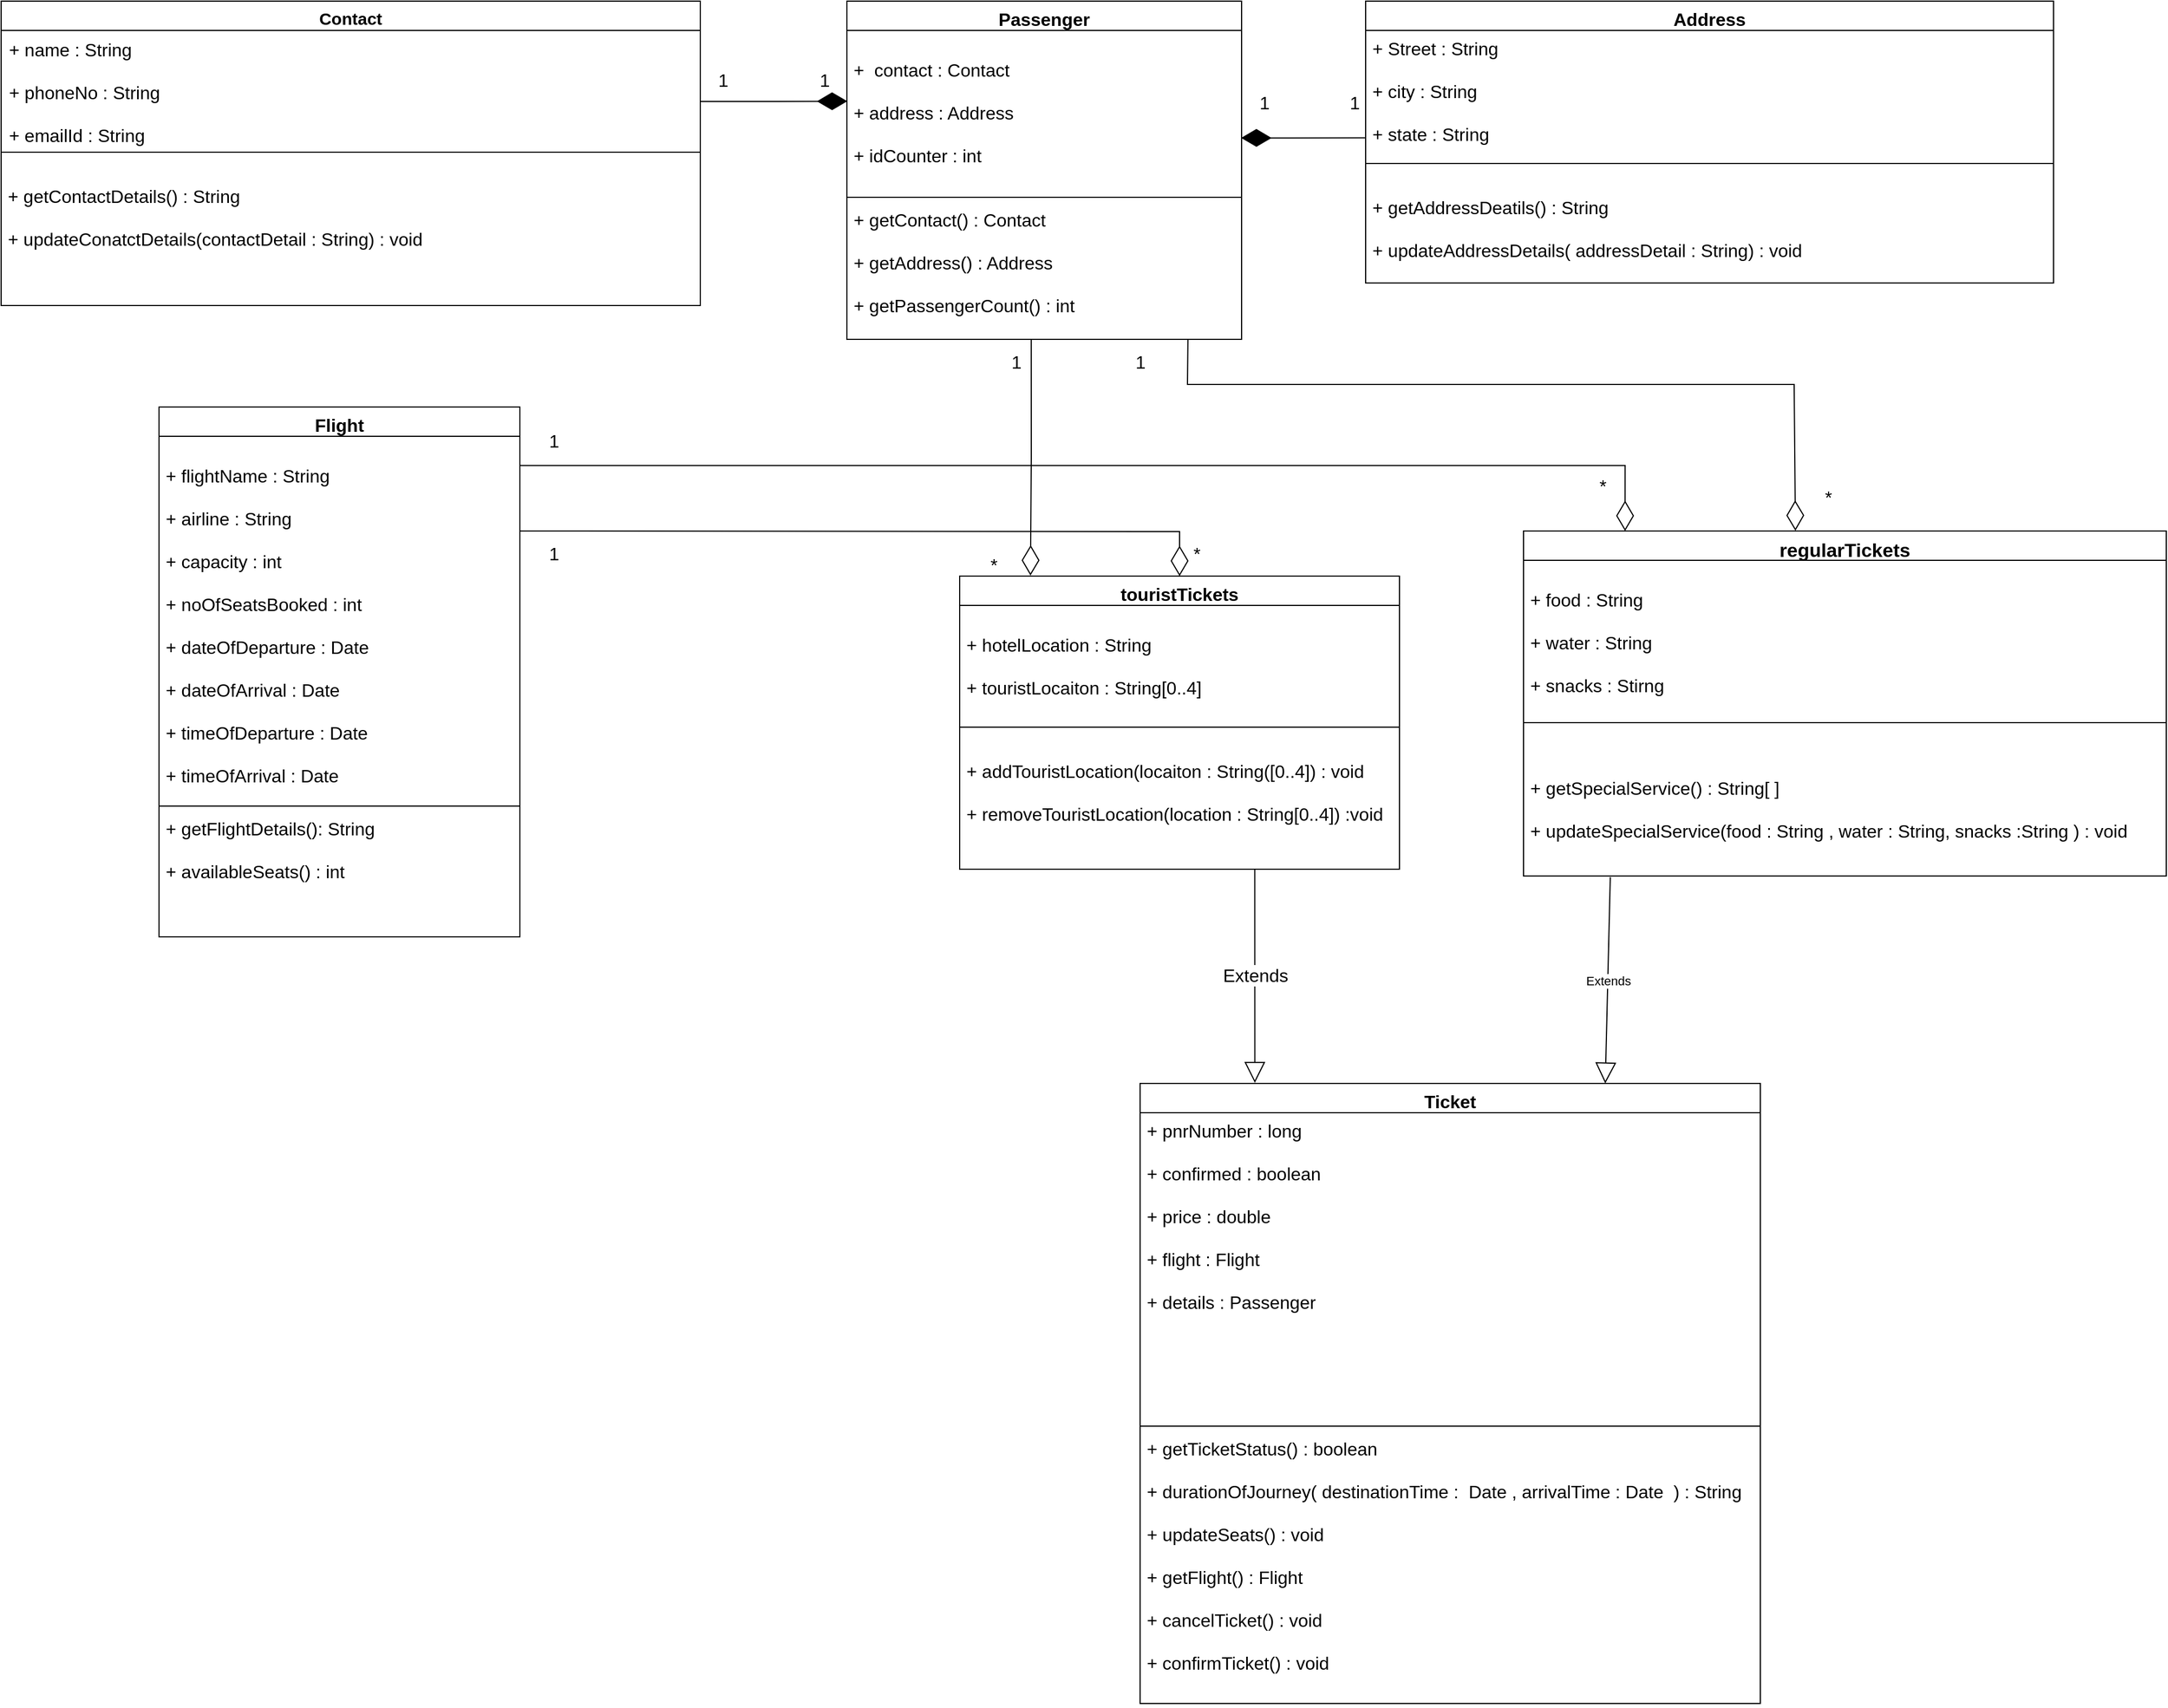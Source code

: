 <mxfile version="15.5.1" type="device"><diagram id="NvTu24u40X7gE-8X-PEI" name="Page-1"><mxGraphModel dx="1483" dy="827" grid="1" gridSize="10" guides="1" tooltips="1" connect="1" arrows="1" fold="1" page="1" pageScale="1" pageWidth="3000" pageHeight="3000" math="0" shadow="0"><root><mxCell id="0"/><mxCell id="1" parent="0"/><mxCell id="0oGhldkSGV8YVYNDJMoj-5" value="Contact" style="swimlane;fontStyle=1;align=center;verticalAlign=top;childLayout=stackLayout;horizontal=1;startSize=26;horizontalStack=0;resizeParent=1;resizeParentMax=0;resizeLast=0;collapsible=1;marginBottom=0;fontSize=15;" parent="1" vertex="1"><mxGeometry x="540" y="490" width="620" height="270" as="geometry"/></mxCell><mxCell id="0oGhldkSGV8YVYNDJMoj-6" value="+ name : String&#10;&#10;+ phoneNo : String&#10;&#10;+ emailId : String" style="text;strokeColor=none;fillColor=none;align=left;verticalAlign=top;spacingLeft=4;spacingRight=4;overflow=hidden;rotatable=0;points=[[0,0.5],[1,0.5]];portConstraint=eastwest;spacing=3;fontSize=16;" parent="0oGhldkSGV8YVYNDJMoj-5" vertex="1"><mxGeometry y="26" width="620" height="104" as="geometry"/></mxCell><mxCell id="0oGhldkSGV8YVYNDJMoj-7" value="" style="line;strokeWidth=1;fillColor=none;align=left;verticalAlign=middle;spacingTop=-1;spacingLeft=3;spacingRight=3;rotatable=0;labelPosition=right;points=[];portConstraint=eastwest;" parent="0oGhldkSGV8YVYNDJMoj-5" vertex="1"><mxGeometry y="130" width="620" height="8" as="geometry"/></mxCell><mxCell id="0oGhldkSGV8YVYNDJMoj-8" value="&#10;+ getContactDetails() : String&#10;&#10;+ updateConatctDetails(contactDetail : String) : void" style="text;strokeColor=none;fillColor=none;align=left;verticalAlign=top;spacingLeft=4;spacingRight=4;overflow=hidden;rotatable=0;points=[[0,0.5],[1,0.5]];portConstraint=eastwest;fontSize=16;" parent="0oGhldkSGV8YVYNDJMoj-5" vertex="1"><mxGeometry y="138" width="620" height="132" as="geometry"/></mxCell><mxCell id="0oGhldkSGV8YVYNDJMoj-9" value="Address" style="swimlane;fontStyle=1;align=center;verticalAlign=top;childLayout=stackLayout;horizontal=1;startSize=26;horizontalStack=0;resizeParent=1;resizeParentMax=0;resizeLast=0;collapsible=1;marginBottom=0;fontSize=16;" parent="1" vertex="1"><mxGeometry x="1750" y="490" width="610" height="250" as="geometry"/></mxCell><mxCell id="0oGhldkSGV8YVYNDJMoj-10" value="+ Street : String&#10;&#10;+ city : String&#10;&#10;+ state : String" style="text;strokeColor=none;fillColor=none;align=left;verticalAlign=top;spacingLeft=4;spacingRight=4;overflow=hidden;rotatable=0;points=[[0,0.5],[1,0.5]];portConstraint=eastwest;fontSize=16;" parent="0oGhldkSGV8YVYNDJMoj-9" vertex="1"><mxGeometry y="26" width="610" height="114" as="geometry"/></mxCell><mxCell id="0oGhldkSGV8YVYNDJMoj-11" value="" style="line;strokeWidth=1;fillColor=none;align=left;verticalAlign=middle;spacingTop=-1;spacingLeft=3;spacingRight=3;rotatable=0;labelPosition=right;points=[];portConstraint=eastwest;" parent="0oGhldkSGV8YVYNDJMoj-9" vertex="1"><mxGeometry y="140" width="610" height="8" as="geometry"/></mxCell><mxCell id="0oGhldkSGV8YVYNDJMoj-12" value="&#10;+ getAddressDeatils() : String&#10;&#10;+ updateAddressDetails( addressDetail : String) : void" style="text;strokeColor=none;fillColor=none;align=left;verticalAlign=top;spacingLeft=4;spacingRight=4;overflow=hidden;rotatable=0;points=[[0,0.5],[1,0.5]];portConstraint=eastwest;fontSize=16;" parent="0oGhldkSGV8YVYNDJMoj-9" vertex="1"><mxGeometry y="148" width="610" height="102" as="geometry"/></mxCell><mxCell id="0oGhldkSGV8YVYNDJMoj-17" value="regularTickets" style="swimlane;fontStyle=1;align=center;verticalAlign=top;childLayout=stackLayout;horizontal=1;startSize=26;horizontalStack=0;resizeParent=1;resizeParentMax=0;resizeLast=0;collapsible=1;marginBottom=0;fontSize=17;" parent="1" vertex="1"><mxGeometry x="1890" y="960" width="570" height="306" as="geometry"/></mxCell><mxCell id="0oGhldkSGV8YVYNDJMoj-18" value="&#10;+ food : String&#10;&#10;+ water : String&#10;&#10;+ snacks : Stirng " style="text;strokeColor=none;fillColor=none;align=left;verticalAlign=top;spacingLeft=4;spacingRight=4;overflow=hidden;rotatable=0;points=[[0,0.5],[1,0.5]];portConstraint=eastwest;fontSize=16;" parent="0oGhldkSGV8YVYNDJMoj-17" vertex="1"><mxGeometry y="26" width="570" height="140" as="geometry"/></mxCell><mxCell id="0oGhldkSGV8YVYNDJMoj-19" value="" style="line;strokeWidth=1;fillColor=none;align=left;verticalAlign=middle;spacingTop=-1;spacingLeft=3;spacingRight=3;rotatable=0;labelPosition=right;points=[];portConstraint=eastwest;" parent="0oGhldkSGV8YVYNDJMoj-17" vertex="1"><mxGeometry y="166" width="570" height="8" as="geometry"/></mxCell><mxCell id="0oGhldkSGV8YVYNDJMoj-20" value="&#10;&#10;+ getSpecialService() : String[ ]&#10;&#10;+ updateSpecialService(food : String , water : String, snacks :String ) : void" style="text;strokeColor=none;fillColor=none;align=left;verticalAlign=top;spacingLeft=4;spacingRight=4;overflow=hidden;rotatable=0;points=[[0,0.5],[1,0.5]];portConstraint=eastwest;fontSize=16;" parent="0oGhldkSGV8YVYNDJMoj-17" vertex="1"><mxGeometry y="174" width="570" height="132" as="geometry"/></mxCell><mxCell id="0oGhldkSGV8YVYNDJMoj-21" value="touristTickets" style="swimlane;fontStyle=1;align=center;verticalAlign=top;childLayout=stackLayout;horizontal=1;startSize=26;horizontalStack=0;resizeParent=1;resizeParentMax=0;resizeLast=0;collapsible=1;marginBottom=0;fontSize=16;" parent="1" vertex="1"><mxGeometry x="1390" y="1000" width="390" height="260" as="geometry"/></mxCell><mxCell id="0oGhldkSGV8YVYNDJMoj-22" value="&#10;+ hotelLocation : String&#10;&#10;+ touristLocaiton : String[0..4]" style="text;strokeColor=none;fillColor=none;align=left;verticalAlign=top;spacingLeft=4;spacingRight=4;overflow=hidden;rotatable=0;points=[[0,0.5],[1,0.5]];portConstraint=eastwest;fontSize=16;" parent="0oGhldkSGV8YVYNDJMoj-21" vertex="1"><mxGeometry y="26" width="390" height="104" as="geometry"/></mxCell><mxCell id="0oGhldkSGV8YVYNDJMoj-23" value="" style="line;strokeWidth=1;fillColor=none;align=left;verticalAlign=middle;spacingTop=-1;spacingLeft=3;spacingRight=3;rotatable=0;labelPosition=right;points=[];portConstraint=eastwest;" parent="0oGhldkSGV8YVYNDJMoj-21" vertex="1"><mxGeometry y="130" width="390" height="8" as="geometry"/></mxCell><mxCell id="0oGhldkSGV8YVYNDJMoj-24" value="&#10;+ addTouristLocation(locaiton : String([0..4]) : void &#10;&#10;+ removeTouristLocation(location : String[0..4]) :void" style="text;strokeColor=none;fillColor=none;align=left;verticalAlign=top;spacingLeft=4;spacingRight=4;overflow=hidden;rotatable=0;points=[[0,0.5],[1,0.5]];portConstraint=eastwest;fontSize=16;" parent="0oGhldkSGV8YVYNDJMoj-21" vertex="1"><mxGeometry y="138" width="390" height="122" as="geometry"/></mxCell><mxCell id="0oGhldkSGV8YVYNDJMoj-25" value="Flight" style="swimlane;fontStyle=1;align=center;verticalAlign=top;childLayout=stackLayout;horizontal=1;startSize=26;horizontalStack=0;resizeParent=1;resizeParentMax=0;resizeLast=0;collapsible=1;marginBottom=0;fontSize=16;" parent="1" vertex="1"><mxGeometry x="680" y="850" width="320" height="470" as="geometry"/></mxCell><mxCell id="0oGhldkSGV8YVYNDJMoj-26" value="&#10;+ flightName : String&#10;&#10;+ airline : String&#10;&#10;+ capacity : int &#10;&#10;+ noOfSeatsBooked : int&#10;&#10;+ dateOfDeparture : Date &#10;&#10;+ dateOfArrival : Date&#10;&#10;+ timeOfDeparture : Date&#10;&#10;+ timeOfArrival : Date&#10;" style="text;strokeColor=none;fillColor=none;align=left;verticalAlign=top;spacingLeft=4;spacingRight=4;overflow=hidden;rotatable=0;points=[[0,0.5],[1,0.5]];portConstraint=eastwest;fontSize=16;" parent="0oGhldkSGV8YVYNDJMoj-25" vertex="1"><mxGeometry y="26" width="320" height="324" as="geometry"/></mxCell><mxCell id="0oGhldkSGV8YVYNDJMoj-27" value="" style="line;strokeWidth=1;fillColor=none;align=left;verticalAlign=middle;spacingTop=-1;spacingLeft=3;spacingRight=3;rotatable=0;labelPosition=right;points=[];portConstraint=eastwest;" parent="0oGhldkSGV8YVYNDJMoj-25" vertex="1"><mxGeometry y="350" width="320" height="8" as="geometry"/></mxCell><mxCell id="0oGhldkSGV8YVYNDJMoj-28" value="+ getFlightDetails(): String&#10;&#10;+ availableSeats() : int&#10; " style="text;strokeColor=none;fillColor=none;align=left;verticalAlign=top;spacingLeft=4;spacingRight=4;overflow=hidden;rotatable=0;points=[[0,0.5],[1,0.5]];portConstraint=eastwest;fontSize=16;" parent="0oGhldkSGV8YVYNDJMoj-25" vertex="1"><mxGeometry y="358" width="320" height="112" as="geometry"/></mxCell><mxCell id="SRdbyxWXHOhJ_nny6gn2-12" value="Ticket" style="swimlane;fontStyle=1;align=center;verticalAlign=top;childLayout=stackLayout;horizontal=1;startSize=26;horizontalStack=0;resizeParent=1;resizeParentMax=0;resizeLast=0;collapsible=1;marginBottom=0;fontSize=16;" parent="1" vertex="1"><mxGeometry x="1550" y="1450" width="550" height="550" as="geometry"/></mxCell><mxCell id="SRdbyxWXHOhJ_nny6gn2-13" value="+ pnrNumber : long&#10;&#10;+ confirmed : boolean&#10;&#10;+ price : double &#10;&#10;+ flight : Flight &#10;&#10;+ details : Passenger " style="text;strokeColor=none;fillColor=none;align=left;verticalAlign=top;spacingLeft=4;spacingRight=4;overflow=hidden;rotatable=0;points=[[0,0.5],[1,0.5]];portConstraint=eastwest;fontSize=16;" parent="SRdbyxWXHOhJ_nny6gn2-12" vertex="1"><mxGeometry y="26" width="550" height="274" as="geometry"/></mxCell><mxCell id="SRdbyxWXHOhJ_nny6gn2-14" value="" style="line;strokeWidth=1;fillColor=none;align=left;verticalAlign=middle;spacingTop=-1;spacingLeft=3;spacingRight=3;rotatable=0;labelPosition=right;points=[];portConstraint=eastwest;" parent="SRdbyxWXHOhJ_nny6gn2-12" vertex="1"><mxGeometry y="300" width="550" height="8" as="geometry"/></mxCell><mxCell id="SRdbyxWXHOhJ_nny6gn2-15" value="+ getTicketStatus() : boolean&#10;&#10;+ durationOfJourney( destinationTime :  Date , arrivalTime : Date  ) : String  &#10;&#10;+ updateSeats() : void &#10;&#10;+ getFlight() : Flight &#10;&#10;+ cancelTicket() : void  &#10;&#10;+ confirmTicket() : void" style="text;strokeColor=none;fillColor=none;align=left;verticalAlign=top;spacingLeft=4;spacingRight=4;overflow=hidden;rotatable=0;points=[[0,0.5],[1,0.5]];portConstraint=eastwest;fontSize=16;" parent="SRdbyxWXHOhJ_nny6gn2-12" vertex="1"><mxGeometry y="308" width="550" height="242" as="geometry"/></mxCell><mxCell id="SRdbyxWXHOhJ_nny6gn2-19" value="Passenger" style="swimlane;fontStyle=1;align=center;verticalAlign=top;childLayout=stackLayout;horizontal=1;startSize=26;horizontalStack=0;resizeParent=1;resizeParentMax=0;resizeLast=0;collapsible=1;marginBottom=0;fontSize=16;" parent="1" vertex="1"><mxGeometry x="1290" y="490" width="350" height="300" as="geometry"/></mxCell><mxCell id="SRdbyxWXHOhJ_nny6gn2-20" value="&#10;+  contact : Contact&#10;&#10;+ address : Address&#10;&#10;+ idCounter : int" style="text;strokeColor=none;fillColor=none;align=left;verticalAlign=top;spacingLeft=4;spacingRight=4;overflow=hidden;rotatable=0;points=[[0,0.5],[1,0.5]];portConstraint=eastwest;fontSize=16;" parent="SRdbyxWXHOhJ_nny6gn2-19" vertex="1"><mxGeometry y="26" width="350" height="144" as="geometry"/></mxCell><mxCell id="SRdbyxWXHOhJ_nny6gn2-21" value="" style="line;strokeWidth=1;fillColor=none;align=left;verticalAlign=middle;spacingTop=-1;spacingLeft=3;spacingRight=3;rotatable=0;labelPosition=right;points=[];portConstraint=eastwest;fontSize=16;" parent="SRdbyxWXHOhJ_nny6gn2-19" vertex="1"><mxGeometry y="170" width="350" height="8" as="geometry"/></mxCell><mxCell id="SRdbyxWXHOhJ_nny6gn2-22" value="+ getContact() : Contact&#10;&#10;+ getAddress() : Address&#10;&#10;+ getPassengerCount() : int " style="text;strokeColor=none;fillColor=none;align=left;verticalAlign=top;spacingLeft=4;spacingRight=4;overflow=hidden;rotatable=0;points=[[0,0.5],[1,0.5]];portConstraint=eastwest;fontSize=16;" parent="SRdbyxWXHOhJ_nny6gn2-19" vertex="1"><mxGeometry y="178" width="350" height="122" as="geometry"/></mxCell><mxCell id="SRdbyxWXHOhJ_nny6gn2-24" value="" style="endArrow=diamondThin;endFill=0;endSize=24;html=1;rounded=0;fontSize=16;edgeStyle=orthogonalEdgeStyle;entryX=0.5;entryY=0;entryDx=0;entryDy=0;" parent="1" target="0oGhldkSGV8YVYNDJMoj-21" edge="1"><mxGeometry width="160" relative="1" as="geometry"><mxPoint x="1000" y="960" as="sourcePoint"/><mxPoint x="1620" y="960" as="targetPoint"/></mxGeometry></mxCell><mxCell id="SRdbyxWXHOhJ_nny6gn2-25" value="" style="endArrow=diamondThin;endFill=0;endSize=24;html=1;rounded=0;fontSize=16;edgeStyle=orthogonalEdgeStyle;exitX=1;exitY=0.08;exitDx=0;exitDy=0;exitPerimeter=0;entryX=0.158;entryY=0;entryDx=0;entryDy=0;entryPerimeter=0;" parent="1" source="0oGhldkSGV8YVYNDJMoj-26" edge="1" target="0oGhldkSGV8YVYNDJMoj-17"><mxGeometry width="160" relative="1" as="geometry"><mxPoint x="1460" y="900" as="sourcePoint"/><mxPoint x="1860" y="902" as="targetPoint"/><Array as="points"/></mxGeometry></mxCell><mxCell id="SRdbyxWXHOhJ_nny6gn2-29" value="Extends" style="endArrow=block;endSize=16;endFill=0;html=1;rounded=0;fontSize=16;edgeStyle=orthogonalEdgeStyle;exitX=0.671;exitY=1;exitDx=0;exitDy=0;exitPerimeter=0;entryX=0.185;entryY=-0.001;entryDx=0;entryDy=0;entryPerimeter=0;" parent="1" source="0oGhldkSGV8YVYNDJMoj-24" target="SRdbyxWXHOhJ_nny6gn2-12" edge="1"><mxGeometry width="160" relative="1" as="geometry"><mxPoint x="1650" y="1330" as="sourcePoint"/><mxPoint x="1810" y="1330" as="targetPoint"/><Array as="points"><mxPoint x="1652" y="1310"/><mxPoint x="1652" y="1310"/></Array></mxGeometry></mxCell><mxCell id="SRdbyxWXHOhJ_nny6gn2-31" value="1" style="text;html=1;align=center;verticalAlign=middle;resizable=0;points=[];autosize=1;strokeColor=none;fillColor=none;fontSize=16;" parent="1" vertex="1"><mxGeometry x="1020" y="870" width="20" height="20" as="geometry"/></mxCell><mxCell id="SRdbyxWXHOhJ_nny6gn2-32" value="*" style="text;html=1;align=center;verticalAlign=middle;resizable=0;points=[];autosize=1;strokeColor=none;fillColor=none;fontSize=16;" parent="1" vertex="1"><mxGeometry x="1950" y="910" width="20" height="20" as="geometry"/></mxCell><mxCell id="SRdbyxWXHOhJ_nny6gn2-33" value="*" style="text;html=1;align=center;verticalAlign=middle;resizable=0;points=[];autosize=1;strokeColor=none;fillColor=none;fontSize=16;" parent="1" vertex="1"><mxGeometry x="1590" y="970" width="20" height="20" as="geometry"/></mxCell><mxCell id="SRdbyxWXHOhJ_nny6gn2-34" value="1" style="text;html=1;align=center;verticalAlign=middle;resizable=0;points=[];autosize=1;strokeColor=none;fillColor=none;fontSize=16;" parent="1" vertex="1"><mxGeometry x="1020" y="970" width="20" height="20" as="geometry"/></mxCell><mxCell id="SRdbyxWXHOhJ_nny6gn2-35" value="" style="endArrow=diamondThin;endFill=0;endSize=24;html=1;rounded=0;fontSize=16;edgeStyle=orthogonalEdgeStyle;exitX=0.467;exitY=1.004;exitDx=0;exitDy=0;exitPerimeter=0;entryX=0.161;entryY=-0.002;entryDx=0;entryDy=0;entryPerimeter=0;" parent="1" source="SRdbyxWXHOhJ_nny6gn2-22" target="0oGhldkSGV8YVYNDJMoj-21" edge="1"><mxGeometry width="160" relative="1" as="geometry"><mxPoint x="1420" y="830" as="sourcePoint"/><mxPoint x="1580" y="830" as="targetPoint"/></mxGeometry></mxCell><mxCell id="SRdbyxWXHOhJ_nny6gn2-37" value="1" style="text;html=1;align=center;verticalAlign=middle;resizable=0;points=[];autosize=1;strokeColor=none;fillColor=none;fontSize=16;" parent="1" vertex="1"><mxGeometry x="1540" y="800" width="20" height="20" as="geometry"/></mxCell><mxCell id="SRdbyxWXHOhJ_nny6gn2-38" value="*" style="text;html=1;align=center;verticalAlign=middle;resizable=0;points=[];autosize=1;strokeColor=none;fillColor=none;fontSize=16;" parent="1" vertex="1"><mxGeometry x="2150" y="920" width="20" height="20" as="geometry"/></mxCell><mxCell id="SRdbyxWXHOhJ_nny6gn2-39" value="1" style="text;html=1;align=center;verticalAlign=middle;resizable=0;points=[];autosize=1;strokeColor=none;fillColor=none;fontSize=16;" parent="1" vertex="1"><mxGeometry x="1430" y="800" width="20" height="20" as="geometry"/></mxCell><mxCell id="SRdbyxWXHOhJ_nny6gn2-40" value="*" style="text;html=1;align=center;verticalAlign=middle;resizable=0;points=[];autosize=1;strokeColor=none;fillColor=none;fontSize=16;" parent="1" vertex="1"><mxGeometry x="1410" y="980" width="20" height="20" as="geometry"/></mxCell><mxCell id="SRdbyxWXHOhJ_nny6gn2-41" value="" style="endArrow=diamondThin;endFill=1;endSize=24;html=1;rounded=0;fontSize=16;edgeStyle=orthogonalEdgeStyle;exitX=1;exitY=0.606;exitDx=0;exitDy=0;exitPerimeter=0;entryX=0.001;entryY=0.436;entryDx=0;entryDy=0;entryPerimeter=0;" parent="1" source="0oGhldkSGV8YVYNDJMoj-6" target="SRdbyxWXHOhJ_nny6gn2-20" edge="1"><mxGeometry width="160" relative="1" as="geometry"><mxPoint x="1120" y="580" as="sourcePoint"/><mxPoint x="1280" y="580" as="targetPoint"/></mxGeometry></mxCell><mxCell id="SRdbyxWXHOhJ_nny6gn2-42" value="" style="endArrow=diamondThin;endFill=1;endSize=24;html=1;rounded=0;fontSize=16;edgeStyle=orthogonalEdgeStyle;entryX=0.999;entryY=0.662;entryDx=0;entryDy=0;entryPerimeter=0;exitX=0;exitY=0.836;exitDx=0;exitDy=0;exitPerimeter=0;" parent="1" source="0oGhldkSGV8YVYNDJMoj-10" target="SRdbyxWXHOhJ_nny6gn2-20" edge="1"><mxGeometry width="160" relative="1" as="geometry"><mxPoint x="1740" y="580" as="sourcePoint"/><mxPoint x="1780" y="540" as="targetPoint"/></mxGeometry></mxCell><mxCell id="SRdbyxWXHOhJ_nny6gn2-43" value="1" style="text;html=1;align=center;verticalAlign=middle;resizable=0;points=[];autosize=1;strokeColor=none;fillColor=none;fontSize=16;" parent="1" vertex="1"><mxGeometry x="1170" y="550" width="20" height="20" as="geometry"/></mxCell><mxCell id="SRdbyxWXHOhJ_nny6gn2-45" value="1" style="text;html=1;align=center;verticalAlign=middle;resizable=0;points=[];autosize=1;strokeColor=none;fillColor=none;fontSize=16;" parent="1" vertex="1"><mxGeometry x="1730" y="570" width="20" height="20" as="geometry"/></mxCell><mxCell id="SRdbyxWXHOhJ_nny6gn2-46" value="1" style="text;html=1;align=center;verticalAlign=middle;resizable=0;points=[];autosize=1;strokeColor=none;fillColor=none;fontSize=16;" parent="1" vertex="1"><mxGeometry x="1650" y="570" width="20" height="20" as="geometry"/></mxCell><mxCell id="SRdbyxWXHOhJ_nny6gn2-47" value="1" style="text;html=1;align=center;verticalAlign=middle;resizable=0;points=[];autosize=1;strokeColor=none;fillColor=none;fontSize=16;" parent="1" vertex="1"><mxGeometry x="1260" y="550" width="20" height="20" as="geometry"/></mxCell><mxCell id="nOgA9QZplV5jeVdQoL_2-4" value="" style="endArrow=diamondThin;endFill=0;endSize=24;html=1;rounded=0;exitX=0.864;exitY=1.003;exitDx=0;exitDy=0;exitPerimeter=0;entryX=0.423;entryY=-0.001;entryDx=0;entryDy=0;entryPerimeter=0;" edge="1" parent="1" source="SRdbyxWXHOhJ_nny6gn2-22" target="0oGhldkSGV8YVYNDJMoj-17"><mxGeometry width="160" relative="1" as="geometry"><mxPoint x="1600" y="830" as="sourcePoint"/><mxPoint x="2210" y="830" as="targetPoint"/><Array as="points"><mxPoint x="1592" y="830"/><mxPoint x="2130" y="830"/></Array></mxGeometry></mxCell><mxCell id="nOgA9QZplV5jeVdQoL_2-5" value="Extends" style="endArrow=block;endSize=16;endFill=0;html=1;rounded=0;entryX=0.75;entryY=0;entryDx=0;entryDy=0;exitX=0.135;exitY=1.008;exitDx=0;exitDy=0;exitPerimeter=0;" edge="1" parent="1" source="0oGhldkSGV8YVYNDJMoj-20" target="SRdbyxWXHOhJ_nny6gn2-12"><mxGeometry width="160" relative="1" as="geometry"><mxPoint x="1680" y="1270" as="sourcePoint"/><mxPoint x="1840" y="1270" as="targetPoint"/></mxGeometry></mxCell></root></mxGraphModel></diagram></mxfile>